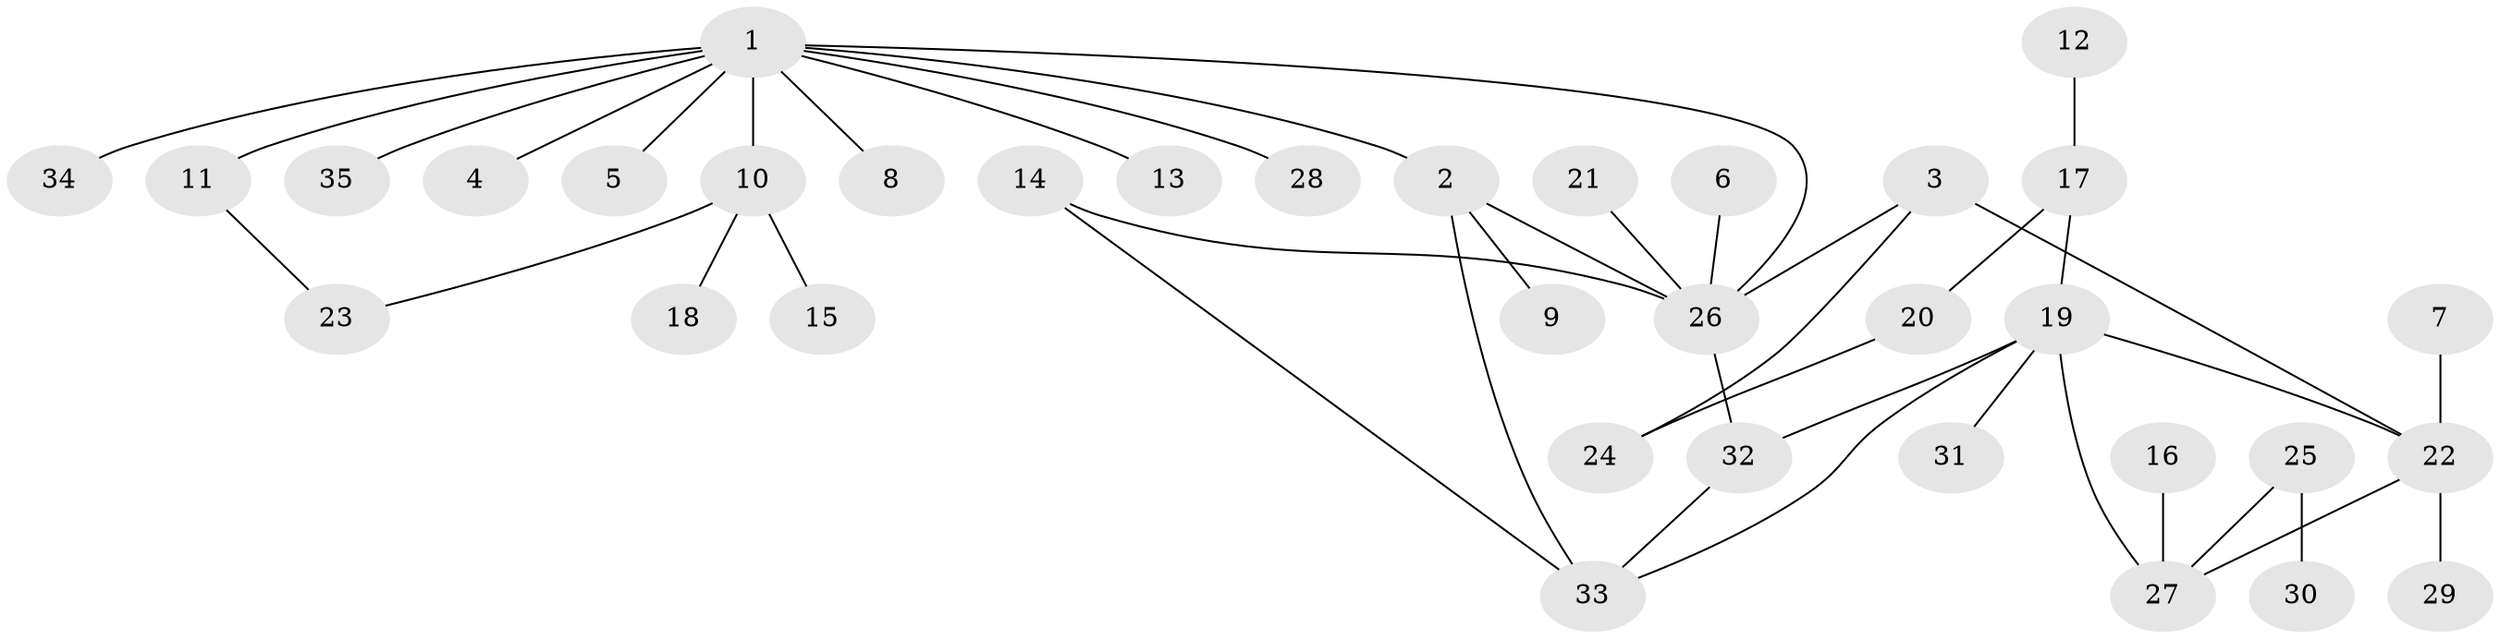 // original degree distribution, {10: 0.014285714285714285, 9: 0.014285714285714285, 3: 0.18571428571428572, 4: 0.07142857142857142, 5: 0.014285714285714285, 1: 0.44285714285714284, 2: 0.24285714285714285, 6: 0.014285714285714285}
// Generated by graph-tools (version 1.1) at 2025/49/03/09/25 03:49:23]
// undirected, 35 vertices, 42 edges
graph export_dot {
graph [start="1"]
  node [color=gray90,style=filled];
  1;
  2;
  3;
  4;
  5;
  6;
  7;
  8;
  9;
  10;
  11;
  12;
  13;
  14;
  15;
  16;
  17;
  18;
  19;
  20;
  21;
  22;
  23;
  24;
  25;
  26;
  27;
  28;
  29;
  30;
  31;
  32;
  33;
  34;
  35;
  1 -- 2 [weight=1.0];
  1 -- 4 [weight=1.0];
  1 -- 5 [weight=1.0];
  1 -- 8 [weight=1.0];
  1 -- 10 [weight=1.0];
  1 -- 11 [weight=1.0];
  1 -- 13 [weight=1.0];
  1 -- 26 [weight=1.0];
  1 -- 28 [weight=1.0];
  1 -- 34 [weight=1.0];
  1 -- 35 [weight=1.0];
  2 -- 9 [weight=1.0];
  2 -- 26 [weight=1.0];
  2 -- 33 [weight=1.0];
  3 -- 22 [weight=1.0];
  3 -- 24 [weight=1.0];
  3 -- 26 [weight=1.0];
  6 -- 26 [weight=1.0];
  7 -- 22 [weight=1.0];
  10 -- 15 [weight=1.0];
  10 -- 18 [weight=1.0];
  10 -- 23 [weight=1.0];
  11 -- 23 [weight=1.0];
  12 -- 17 [weight=1.0];
  14 -- 26 [weight=1.0];
  14 -- 33 [weight=1.0];
  16 -- 27 [weight=1.0];
  17 -- 19 [weight=1.0];
  17 -- 20 [weight=1.0];
  19 -- 22 [weight=1.0];
  19 -- 27 [weight=1.0];
  19 -- 31 [weight=1.0];
  19 -- 32 [weight=1.0];
  19 -- 33 [weight=1.0];
  20 -- 24 [weight=1.0];
  21 -- 26 [weight=1.0];
  22 -- 27 [weight=1.0];
  22 -- 29 [weight=1.0];
  25 -- 27 [weight=1.0];
  25 -- 30 [weight=1.0];
  26 -- 32 [weight=1.0];
  32 -- 33 [weight=1.0];
}
